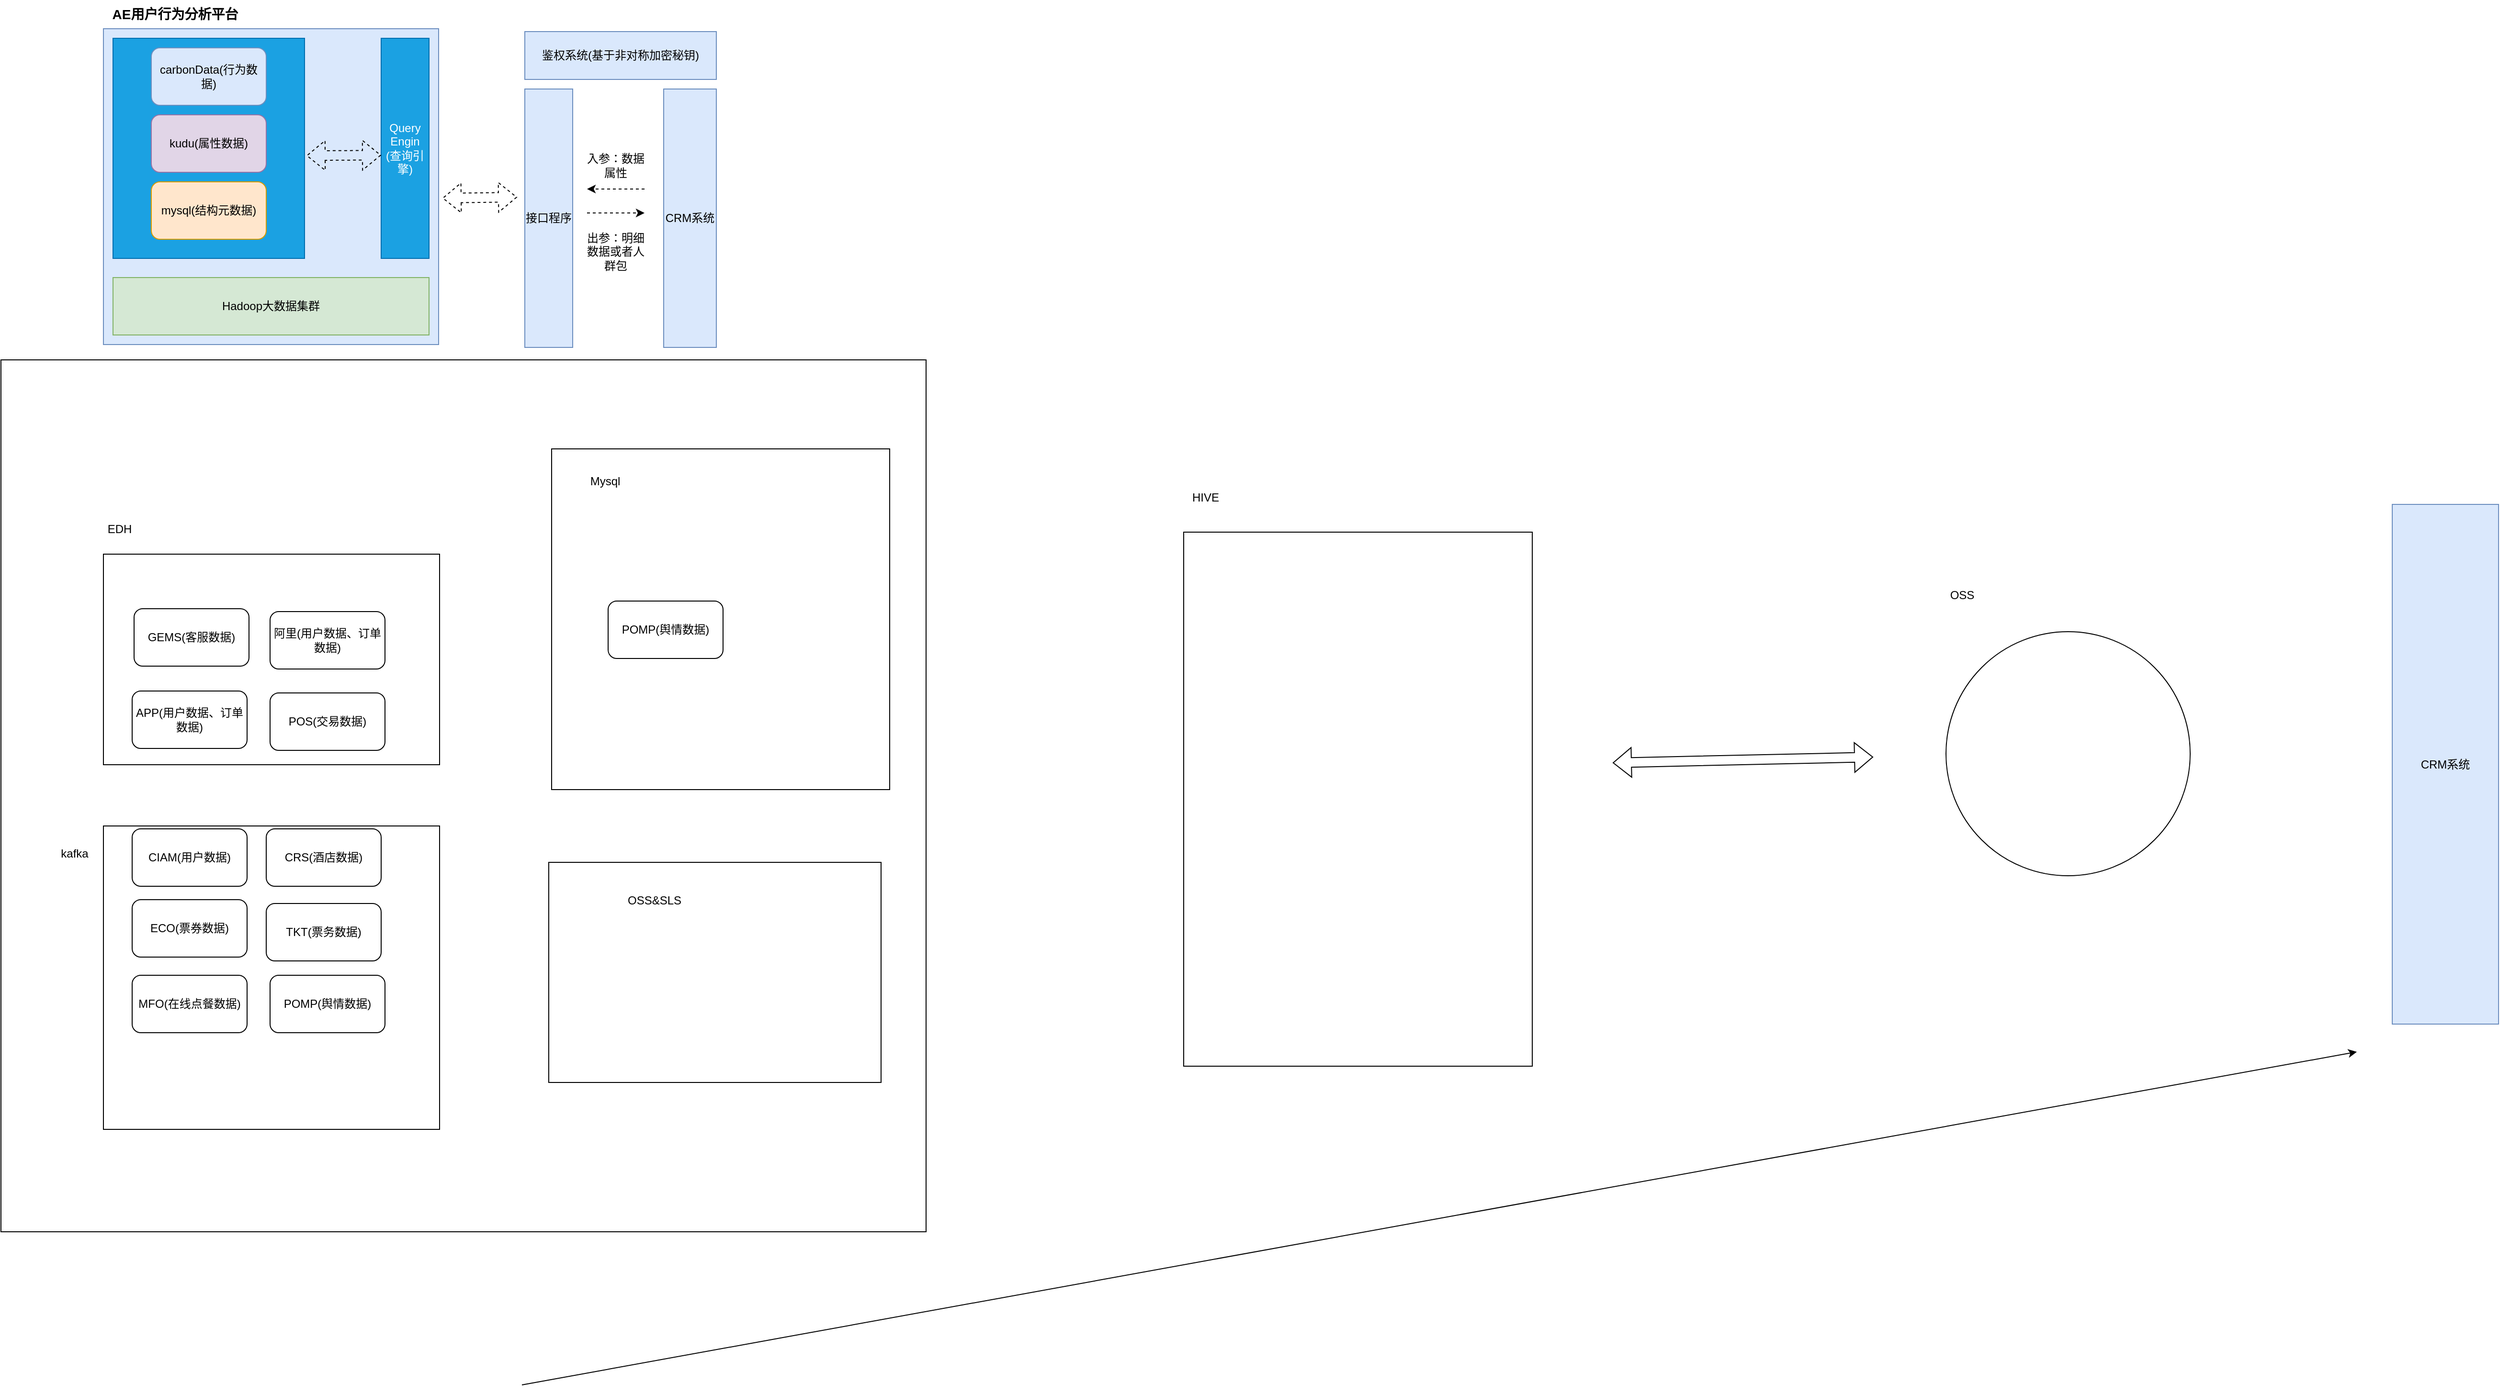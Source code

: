 <mxfile version="24.0.7" type="github">
  <diagram name="第 1 页" id="HZbxji-LXRyyVZfFe1fu">
    <mxGraphModel dx="2794" dy="1557" grid="0" gridSize="10" guides="1" tooltips="1" connect="1" arrows="1" fold="1" page="1" pageScale="1" pageWidth="1700" pageHeight="1100" math="0" shadow="0">
      <root>
        <mxCell id="0" />
        <mxCell id="1" parent="0" />
        <mxCell id="IUafePfx7aiVDy01qSZr-28" value="" style="rounded=0;whiteSpace=wrap;html=1;" vertex="1" parent="1">
          <mxGeometry x="43" y="446" width="966" height="911" as="geometry" />
        </mxCell>
        <mxCell id="IUafePfx7aiVDy01qSZr-15" value="" style="rounded=0;whiteSpace=wrap;html=1;" vertex="1" parent="1">
          <mxGeometry x="618" y="539" width="353" height="356" as="geometry" />
        </mxCell>
        <mxCell id="IUafePfx7aiVDy01qSZr-13" value="" style="rounded=0;whiteSpace=wrap;html=1;" vertex="1" parent="1">
          <mxGeometry x="150" y="933" width="351" height="317" as="geometry" />
        </mxCell>
        <mxCell id="0x9lJMbSukGHkaMYRuMV-16" value="" style="rounded=0;whiteSpace=wrap;html=1;fillColor=#dae8fc;strokeColor=#6c8ebf;" parent="1" vertex="1">
          <mxGeometry x="150" y="100" width="350" height="330" as="geometry" />
        </mxCell>
        <mxCell id="0x9lJMbSukGHkaMYRuMV-1" value="" style="rounded=0;whiteSpace=wrap;html=1;fillColor=#1ba1e2;fontColor=#ffffff;strokeColor=#006EAF;" parent="1" vertex="1">
          <mxGeometry x="160" y="110" width="200" height="230" as="geometry" />
        </mxCell>
        <mxCell id="0x9lJMbSukGHkaMYRuMV-2" value="carbonData(行为数据)" style="rounded=1;whiteSpace=wrap;html=1;fillColor=#dae8fc;strokeColor=#6c8ebf;" parent="1" vertex="1">
          <mxGeometry x="200" y="120" width="120" height="60" as="geometry" />
        </mxCell>
        <mxCell id="0x9lJMbSukGHkaMYRuMV-3" value="kudu(属性数据)" style="rounded=1;whiteSpace=wrap;html=1;fillColor=#e1d5e7;strokeColor=#9673a6;" parent="1" vertex="1">
          <mxGeometry x="200" y="190" width="120" height="60" as="geometry" />
        </mxCell>
        <mxCell id="0x9lJMbSukGHkaMYRuMV-4" value="mysql(结构元数据)" style="rounded=1;whiteSpace=wrap;html=1;fillColor=#ffe6cc;strokeColor=#d79b00;" parent="1" vertex="1">
          <mxGeometry x="200" y="260" width="120" height="60" as="geometry" />
        </mxCell>
        <mxCell id="0x9lJMbSukGHkaMYRuMV-5" value="Query&lt;div&gt;Engin&lt;/div&gt;&lt;div&gt;(查询引擎)&lt;/div&gt;" style="rounded=0;whiteSpace=wrap;html=1;fillColor=#1ba1e2;fontColor=#ffffff;strokeColor=#006EAF;" parent="1" vertex="1">
          <mxGeometry x="440" y="110" width="50" height="230" as="geometry" />
        </mxCell>
        <mxCell id="0x9lJMbSukGHkaMYRuMV-6" value="接口程序" style="rounded=0;whiteSpace=wrap;html=1;fillColor=#dae8fc;strokeColor=#6c8ebf;" parent="1" vertex="1">
          <mxGeometry x="590" y="163" width="50" height="270" as="geometry" />
        </mxCell>
        <mxCell id="0x9lJMbSukGHkaMYRuMV-7" value="CRM系统" style="rounded=0;whiteSpace=wrap;html=1;fillColor=#dae8fc;strokeColor=#6c8ebf;" parent="1" vertex="1">
          <mxGeometry x="735" y="163" width="55" height="270" as="geometry" />
        </mxCell>
        <mxCell id="0x9lJMbSukGHkaMYRuMV-8" value="AE用户行为分析平台" style="text;html=1;align=center;verticalAlign=middle;whiteSpace=wrap;rounded=0;fontSize=14;fontStyle=1" parent="1" vertex="1">
          <mxGeometry x="140" y="70" width="170" height="30" as="geometry" />
        </mxCell>
        <mxCell id="0x9lJMbSukGHkaMYRuMV-10" value="" style="endArrow=classic;startArrow=classic;html=1;rounded=0;dashed=1;shape=flexArrow;entryX=0;entryY=0.531;entryDx=0;entryDy=0;entryPerimeter=0;exitX=1.01;exitY=0.533;exitDx=0;exitDy=0;exitPerimeter=0;" parent="1" source="0x9lJMbSukGHkaMYRuMV-1" target="0x9lJMbSukGHkaMYRuMV-5" edge="1">
          <mxGeometry width="100" height="100" relative="1" as="geometry">
            <mxPoint x="370" y="280" as="sourcePoint" />
            <mxPoint x="430" y="280" as="targetPoint" />
          </mxGeometry>
        </mxCell>
        <mxCell id="0x9lJMbSukGHkaMYRuMV-11" value="" style="endArrow=classic;startArrow=classic;html=1;rounded=0;dashed=1;shape=flexArrow;entryX=0;entryY=0.531;entryDx=0;entryDy=0;entryPerimeter=0;exitX=1.01;exitY=0.533;exitDx=0;exitDy=0;exitPerimeter=0;" parent="1" edge="1">
          <mxGeometry width="100" height="100" relative="1" as="geometry">
            <mxPoint x="504" y="277" as="sourcePoint" />
            <mxPoint x="582" y="276" as="targetPoint" />
          </mxGeometry>
        </mxCell>
        <mxCell id="0x9lJMbSukGHkaMYRuMV-13" value="入参：数据属性" style="text;html=1;align=center;verticalAlign=middle;whiteSpace=wrap;rounded=0;" parent="1" vertex="1">
          <mxGeometry x="650" y="223" width="70" height="40" as="geometry" />
        </mxCell>
        <mxCell id="0x9lJMbSukGHkaMYRuMV-14" value="出参：明细数据或者人群包" style="text;html=1;align=center;verticalAlign=middle;whiteSpace=wrap;rounded=0;" parent="1" vertex="1">
          <mxGeometry x="650" y="313" width="70" height="40" as="geometry" />
        </mxCell>
        <mxCell id="0x9lJMbSukGHkaMYRuMV-15" value="Hadoop大数据集群" style="rounded=0;whiteSpace=wrap;html=1;fillColor=#d5e8d4;strokeColor=#82b366;" parent="1" vertex="1">
          <mxGeometry x="160" y="360" width="330" height="60" as="geometry" />
        </mxCell>
        <mxCell id="0x9lJMbSukGHkaMYRuMV-18" value="鉴权系统(基于非对称加密秘钥)" style="rounded=0;whiteSpace=wrap;html=1;fillColor=#dae8fc;strokeColor=#6c8ebf;" parent="1" vertex="1">
          <mxGeometry x="590" y="103" width="200" height="50" as="geometry" />
        </mxCell>
        <mxCell id="0x9lJMbSukGHkaMYRuMV-21" value="" style="endArrow=classic;html=1;rounded=0;dashed=1;" parent="1" edge="1">
          <mxGeometry width="50" height="50" relative="1" as="geometry">
            <mxPoint x="715" y="267.5" as="sourcePoint" />
            <mxPoint x="655" y="267.5" as="targetPoint" />
          </mxGeometry>
        </mxCell>
        <mxCell id="0x9lJMbSukGHkaMYRuMV-28" value="" style="endArrow=classic;html=1;rounded=0;dashed=1;" parent="1" edge="1">
          <mxGeometry width="50" height="50" relative="1" as="geometry">
            <mxPoint x="655" y="292.5" as="sourcePoint" />
            <mxPoint x="715" y="292.5" as="targetPoint" />
          </mxGeometry>
        </mxCell>
        <mxCell id="IUafePfx7aiVDy01qSZr-1" value="" style="rounded=0;whiteSpace=wrap;html=1;" vertex="1" parent="1">
          <mxGeometry x="150" y="649" width="351" height="220" as="geometry" />
        </mxCell>
        <mxCell id="IUafePfx7aiVDy01qSZr-2" value="ECO(票券数据)" style="rounded=1;whiteSpace=wrap;html=1;" vertex="1" parent="1">
          <mxGeometry x="180" y="1010" width="120" height="60" as="geometry" />
        </mxCell>
        <mxCell id="IUafePfx7aiVDy01qSZr-3" value="CRS(酒店数据)" style="rounded=1;whiteSpace=wrap;html=1;" vertex="1" parent="1">
          <mxGeometry x="320" y="936" width="120" height="60" as="geometry" />
        </mxCell>
        <mxCell id="IUafePfx7aiVDy01qSZr-4" value="TKT(票务数据)" style="rounded=1;whiteSpace=wrap;html=1;" vertex="1" parent="1">
          <mxGeometry x="320" y="1014" width="120" height="60" as="geometry" />
        </mxCell>
        <mxCell id="IUafePfx7aiVDy01qSZr-5" value="CIAM(用户数据)" style="rounded=1;whiteSpace=wrap;html=1;" vertex="1" parent="1">
          <mxGeometry x="180" y="936" width="120" height="60" as="geometry" />
        </mxCell>
        <mxCell id="IUafePfx7aiVDy01qSZr-6" value="MFO(在线点餐数据)" style="rounded=1;whiteSpace=wrap;html=1;" vertex="1" parent="1">
          <mxGeometry x="180" y="1089" width="120" height="60" as="geometry" />
        </mxCell>
        <mxCell id="IUafePfx7aiVDy01qSZr-7" value="POMP(舆情数据)" style="rounded=1;whiteSpace=wrap;html=1;" vertex="1" parent="1">
          <mxGeometry x="677" y="698" width="120" height="60" as="geometry" />
        </mxCell>
        <mxCell id="IUafePfx7aiVDy01qSZr-8" value="GEMS(客服数据)" style="rounded=1;whiteSpace=wrap;html=1;" vertex="1" parent="1">
          <mxGeometry x="182" y="706" width="120" height="60" as="geometry" />
        </mxCell>
        <mxCell id="IUafePfx7aiVDy01qSZr-9" value="阿里(用户数据、订单数据)" style="rounded=1;whiteSpace=wrap;html=1;" vertex="1" parent="1">
          <mxGeometry x="324" y="709" width="120" height="60" as="geometry" />
        </mxCell>
        <mxCell id="IUafePfx7aiVDy01qSZr-10" value="APP(用户数据、订单数据)" style="rounded=1;whiteSpace=wrap;html=1;" vertex="1" parent="1">
          <mxGeometry x="180" y="792" width="120" height="60" as="geometry" />
        </mxCell>
        <mxCell id="IUafePfx7aiVDy01qSZr-11" value="POS(交易数据)" style="rounded=1;whiteSpace=wrap;html=1;" vertex="1" parent="1">
          <mxGeometry x="324" y="794" width="120" height="60" as="geometry" />
        </mxCell>
        <mxCell id="IUafePfx7aiVDy01qSZr-12" value="EDH" style="text;html=1;align=center;verticalAlign=middle;whiteSpace=wrap;rounded=0;" vertex="1" parent="1">
          <mxGeometry x="137" y="608" width="60" height="30" as="geometry" />
        </mxCell>
        <mxCell id="IUafePfx7aiVDy01qSZr-14" value="POMP(舆情数据)" style="rounded=1;whiteSpace=wrap;html=1;" vertex="1" parent="1">
          <mxGeometry x="324" y="1089" width="120" height="60" as="geometry" />
        </mxCell>
        <mxCell id="IUafePfx7aiVDy01qSZr-16" value="" style="rounded=0;whiteSpace=wrap;html=1;" vertex="1" parent="1">
          <mxGeometry x="615" y="971" width="347" height="230" as="geometry" />
        </mxCell>
        <mxCell id="IUafePfx7aiVDy01qSZr-17" value="Mysql" style="text;html=1;align=center;verticalAlign=middle;whiteSpace=wrap;rounded=0;" vertex="1" parent="1">
          <mxGeometry x="644" y="558" width="60" height="30" as="geometry" />
        </mxCell>
        <mxCell id="IUafePfx7aiVDy01qSZr-18" value="kafka" style="text;html=1;align=center;verticalAlign=middle;whiteSpace=wrap;rounded=0;" vertex="1" parent="1">
          <mxGeometry x="90" y="947" width="60" height="30" as="geometry" />
        </mxCell>
        <mxCell id="IUafePfx7aiVDy01qSZr-19" value="OSS&amp;amp;SLS" style="text;html=1;align=center;verticalAlign=middle;whiteSpace=wrap;rounded=0;" vertex="1" parent="1">
          <mxGeometry x="636" y="996" width="179" height="30" as="geometry" />
        </mxCell>
        <mxCell id="IUafePfx7aiVDy01qSZr-21" value="" style="rounded=0;whiteSpace=wrap;html=1;" vertex="1" parent="1">
          <mxGeometry x="1278" y="626" width="364" height="558" as="geometry" />
        </mxCell>
        <mxCell id="IUafePfx7aiVDy01qSZr-22" value="HIVE" style="text;html=1;align=center;verticalAlign=middle;whiteSpace=wrap;rounded=0;" vertex="1" parent="1">
          <mxGeometry x="1271" y="575" width="60" height="30" as="geometry" />
        </mxCell>
        <mxCell id="IUafePfx7aiVDy01qSZr-24" value="" style="shape=flexArrow;endArrow=classic;startArrow=classic;html=1;rounded=0;" edge="1" parent="1">
          <mxGeometry width="100" height="100" relative="1" as="geometry">
            <mxPoint x="1726" y="867" as="sourcePoint" />
            <mxPoint x="1998" y="861" as="targetPoint" />
          </mxGeometry>
        </mxCell>
        <mxCell id="IUafePfx7aiVDy01qSZr-25" value="CRM系统" style="rounded=0;whiteSpace=wrap;html=1;fillColor=#dae8fc;strokeColor=#6c8ebf;" vertex="1" parent="1">
          <mxGeometry x="2540" y="597" width="111" height="543" as="geometry" />
        </mxCell>
        <mxCell id="IUafePfx7aiVDy01qSZr-26" value="" style="ellipse;whiteSpace=wrap;html=1;aspect=fixed;" vertex="1" parent="1">
          <mxGeometry x="2074" y="730" width="255" height="255" as="geometry" />
        </mxCell>
        <mxCell id="IUafePfx7aiVDy01qSZr-27" value="OSS" style="text;html=1;align=center;verticalAlign=middle;whiteSpace=wrap;rounded=0;" vertex="1" parent="1">
          <mxGeometry x="2061" y="677" width="60" height="30" as="geometry" />
        </mxCell>
        <mxCell id="IUafePfx7aiVDy01qSZr-29" value="" style="endArrow=classic;html=1;rounded=0;" edge="1" parent="1">
          <mxGeometry width="50" height="50" relative="1" as="geometry">
            <mxPoint x="587" y="1517" as="sourcePoint" />
            <mxPoint x="2503" y="1169" as="targetPoint" />
          </mxGeometry>
        </mxCell>
      </root>
    </mxGraphModel>
  </diagram>
</mxfile>
